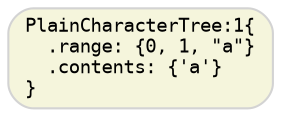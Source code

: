 digraph G {
  rankdir=LR;
  graph [fontname="Monospace", fontsize="11"]

  // default nodes
  node [fontname="Monospace", fontsize= "9", shape="box", style="rounded,filled", color="LightGray", fillcolor="Beige", fixedsize="false", width="0.75"]
  1[ label="PlainCharacterTree:1\{\l  .range: \{0, 1, \"a\"\}\l  .contents: \{'a'\}\l\}\l" ]
}
